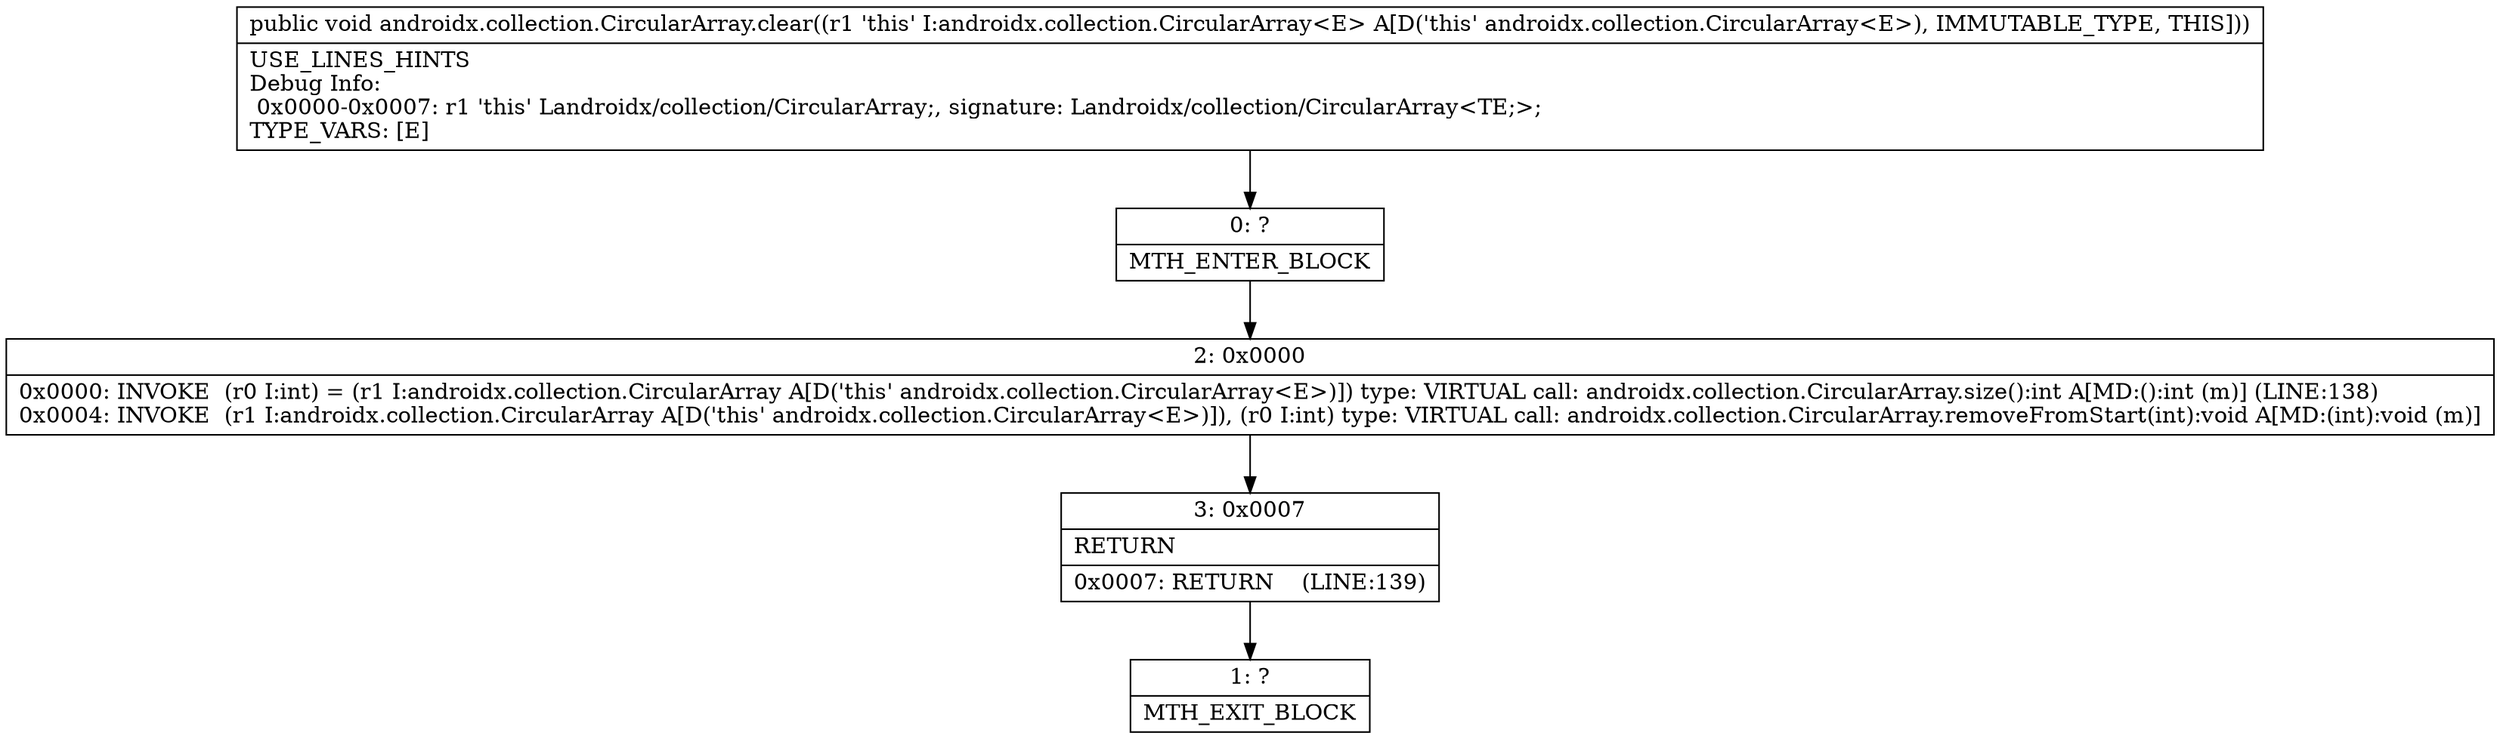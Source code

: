 digraph "CFG forandroidx.collection.CircularArray.clear()V" {
Node_0 [shape=record,label="{0\:\ ?|MTH_ENTER_BLOCK\l}"];
Node_2 [shape=record,label="{2\:\ 0x0000|0x0000: INVOKE  (r0 I:int) = (r1 I:androidx.collection.CircularArray A[D('this' androidx.collection.CircularArray\<E\>)]) type: VIRTUAL call: androidx.collection.CircularArray.size():int A[MD:():int (m)] (LINE:138)\l0x0004: INVOKE  (r1 I:androidx.collection.CircularArray A[D('this' androidx.collection.CircularArray\<E\>)]), (r0 I:int) type: VIRTUAL call: androidx.collection.CircularArray.removeFromStart(int):void A[MD:(int):void (m)]\l}"];
Node_3 [shape=record,label="{3\:\ 0x0007|RETURN\l|0x0007: RETURN    (LINE:139)\l}"];
Node_1 [shape=record,label="{1\:\ ?|MTH_EXIT_BLOCK\l}"];
MethodNode[shape=record,label="{public void androidx.collection.CircularArray.clear((r1 'this' I:androidx.collection.CircularArray\<E\> A[D('this' androidx.collection.CircularArray\<E\>), IMMUTABLE_TYPE, THIS]))  | USE_LINES_HINTS\lDebug Info:\l  0x0000\-0x0007: r1 'this' Landroidx\/collection\/CircularArray;, signature: Landroidx\/collection\/CircularArray\<TE;\>;\lTYPE_VARS: [E]\l}"];
MethodNode -> Node_0;Node_0 -> Node_2;
Node_2 -> Node_3;
Node_3 -> Node_1;
}

